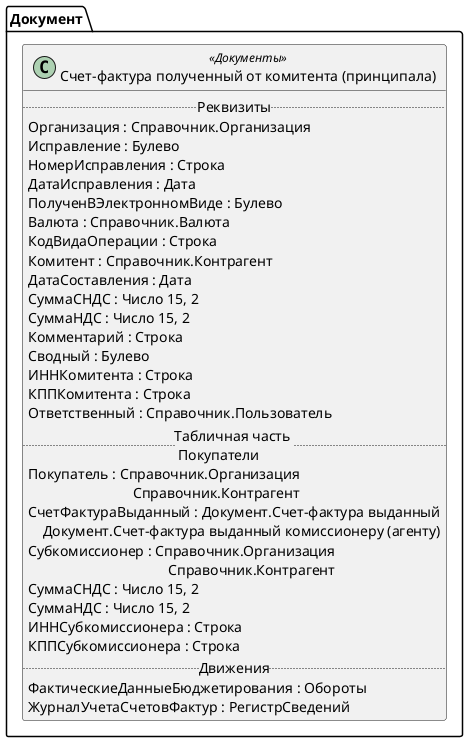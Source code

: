 ﻿@startuml СчетФактураКомитента
'!include templates.wsd
'..\include templates.wsd
class Документ.СчетФактураКомитента as "Счет-фактура полученный от комитента (принципала)" <<Документы>>
{
..Реквизиты..
Организация : Справочник.Организация
Исправление : Булево
НомерИсправления : Строка
ДатаИсправления : Дата
ПолученВЭлектронномВиде : Булево
Валюта : Справочник.Валюта
КодВидаОперации : Строка
Комитент : Справочник.Контрагент
ДатаСоставления : Дата
СуммаСНДС : Число 15, 2
СуммаНДС : Число 15, 2
Комментарий : Строка
Сводный : Булево
ИННКомитента : Строка
КППКомитента : Строка
Ответственный : Справочник.Пользователь
..Табличная часть \n Покупатели..
Покупатель : Справочник.Организация\rСправочник.Контрагент
СчетФактураВыданный : Документ.Счет-фактура выданный\rДокумент.Счет-фактура выданный комиссионеру (агенту)
Субкомиссионер : Справочник.Организация\rСправочник.Контрагент
СуммаСНДС : Число 15, 2
СуммаНДС : Число 15, 2
ИННСубкомиссионера : Строка
КППСубкомиссионера : Строка
..Движения..
ФактическиеДанныеБюджетирования : Обороты
ЖурналУчетаСчетовФактур : РегистрСведений
}
@enduml
